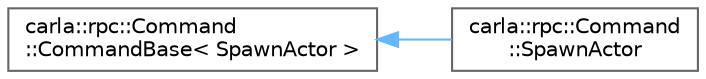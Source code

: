 digraph "类继承关系图"
{
 // INTERACTIVE_SVG=YES
 // LATEX_PDF_SIZE
  bgcolor="transparent";
  edge [fontname=Helvetica,fontsize=10,labelfontname=Helvetica,labelfontsize=10];
  node [fontname=Helvetica,fontsize=10,shape=box,height=0.2,width=0.4];
  rankdir="LR";
  Node0 [id="Node000000",label="carla::rpc::Command\l::CommandBase\< SpawnActor \>",height=0.2,width=0.4,color="grey40", fillcolor="white", style="filled",URL="$d0/d4c/structcarla_1_1rpc_1_1Command_1_1CommandBase.html",tooltip=" "];
  Node0 -> Node1 [id="edge125_Node000000_Node000001",dir="back",color="steelblue1",style="solid",tooltip=" "];
  Node1 [id="Node000001",label="carla::rpc::Command\l::SpawnActor",height=0.2,width=0.4,color="grey40", fillcolor="white", style="filled",URL="$df/d6d/structcarla_1_1rpc_1_1Command_1_1SpawnActor.html",tooltip=" "];
}
